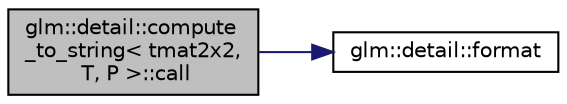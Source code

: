 digraph "glm::detail::compute_to_string&lt; tmat2x2, T, P &gt;::call"
{
 // LATEX_PDF_SIZE
  edge [fontname="Helvetica",fontsize="10",labelfontname="Helvetica",labelfontsize="10"];
  node [fontname="Helvetica",fontsize="10",shape=record];
  rankdir="LR";
  Node1 [label="glm::detail::compute\l_to_string\< tmat2x2,\l T, P \>::call",height=0.2,width=0.4,color="black", fillcolor="grey75", style="filled", fontcolor="black",tooltip=" "];
  Node1 -> Node2 [color="midnightblue",fontsize="10",style="solid",fontname="Helvetica"];
  Node2 [label="glm::detail::format",height=0.2,width=0.4,color="black", fillcolor="white", style="filled",URL="$namespaceglm_1_1detail.html#acd5305bbd1c5417b1eb770faf8229d14",tooltip=" "];
}
